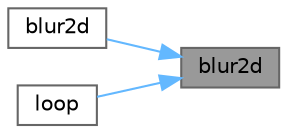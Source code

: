 digraph "blur2d"
{
 // LATEX_PDF_SIZE
  bgcolor="transparent";
  edge [fontname=Helvetica,fontsize=10,labelfontname=Helvetica,labelfontsize=10];
  node [fontname=Helvetica,fontsize=10,shape=box,height=0.2,width=0.4];
  rankdir="RL";
  Node1 [id="Node000001",label="blur2d",height=0.2,width=0.4,color="gray40", fillcolor="grey60", style="filled", fontcolor="black",tooltip="Two-dimensional blur filter."];
  Node1 -> Node2 [id="edge1_Node000001_Node000002",dir="back",color="steelblue1",style="solid",tooltip=" "];
  Node2 [id="Node000002",label="blur2d",height=0.2,width=0.4,color="grey40", fillcolor="white", style="filled",URL="$da/d2d/colorutils_8cpp_ae97f9574ca4fa1a7ab65782b2a804fba.html#ae97f9574ca4fa1a7ab65782b2a804fba",tooltip=" "];
  Node1 -> Node3 [id="edge2_Node000001_Node000003",dir="back",color="steelblue1",style="solid",tooltip=" "];
  Node3 [id="Node000003",label="loop",height=0.2,width=0.4,color="grey40", fillcolor="white", style="filled",URL="$df/d42/_blur2d_8ino_afe461d27b9c48d5921c00d521181f12f.html#afe461d27b9c48d5921c00d521181f12f",tooltip=" "];
}
